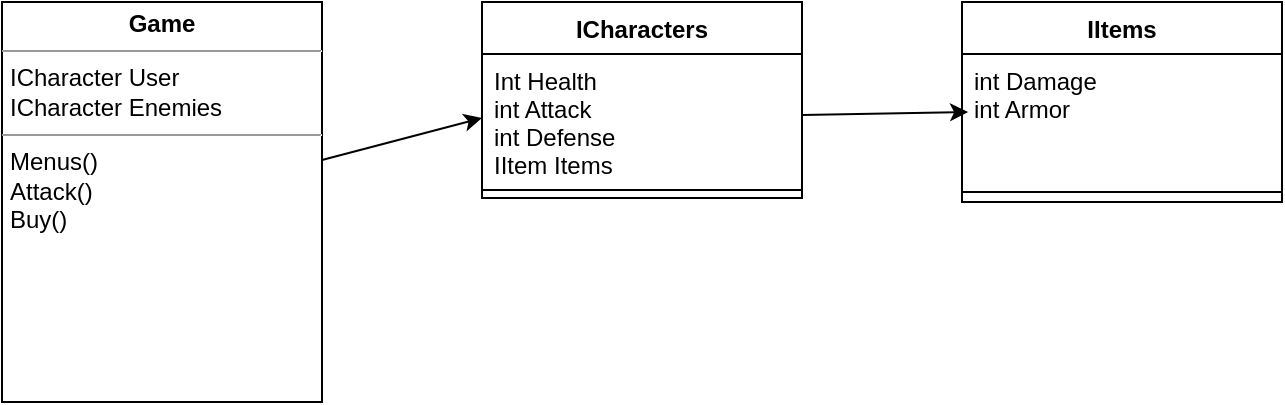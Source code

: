 <mxfile>
    <diagram id="ooF_EQQgVp0Xveans-RO" name="Page-1">
        <mxGraphModel dx="1242" dy="472" grid="1" gridSize="10" guides="1" tooltips="1" connect="1" arrows="1" fold="1" page="1" pageScale="1" pageWidth="850" pageHeight="1100" math="0" shadow="0">
            <root>
                <mxCell id="0"/>
                <mxCell id="1" parent="0"/>
                <mxCell id="3" style="edgeStyle=none;html=1;entryX=0;entryY=0.5;entryDx=0;entryDy=0;" edge="1" parent="1" source="2" target="5">
                    <mxGeometry relative="1" as="geometry">
                        <mxPoint x="460" y="230" as="targetPoint"/>
                    </mxGeometry>
                </mxCell>
                <mxCell id="2" value="&lt;p style=&quot;margin:0px;margin-top:4px;text-align:center;&quot;&gt;&lt;b&gt;Game&lt;/b&gt;&lt;/p&gt;&lt;hr size=&quot;1&quot;&gt;&lt;p style=&quot;margin:0px;margin-left:4px;&quot;&gt;ICharacter User&lt;/p&gt;&lt;p style=&quot;margin:0px;margin-left:4px;&quot;&gt;ICharacter Enemies&lt;/p&gt;&lt;hr size=&quot;1&quot;&gt;&lt;p style=&quot;margin:0px;margin-left:4px;&quot;&gt;Menus()&lt;/p&gt;&lt;p style=&quot;margin:0px;margin-left:4px;&quot;&gt;Attack()&lt;/p&gt;&lt;p style=&quot;margin:0px;margin-left:4px;&quot;&gt;Buy()&lt;/p&gt;&lt;p style=&quot;margin:0px;margin-left:4px;&quot;&gt;&lt;br&gt;&lt;/p&gt;" style="verticalAlign=top;align=left;overflow=fill;fontSize=12;fontFamily=Helvetica;html=1;" vertex="1" parent="1">
                    <mxGeometry x="40" y="40" width="160" height="200" as="geometry"/>
                </mxCell>
                <mxCell id="4" value="ICharacters" style="swimlane;fontStyle=1;align=center;verticalAlign=top;childLayout=stackLayout;horizontal=1;startSize=26;horizontalStack=0;resizeParent=1;resizeParentMax=0;resizeLast=0;collapsible=1;marginBottom=0;" vertex="1" parent="1">
                    <mxGeometry x="280" y="40" width="160" height="98" as="geometry"/>
                </mxCell>
                <mxCell id="5" value="Int Health&#10;int Attack&#10;int Defense&#10;IItem Items&#10;" style="text;strokeColor=none;fillColor=none;align=left;verticalAlign=top;spacingLeft=4;spacingRight=4;overflow=hidden;rotatable=0;points=[[0,0.5],[1,0.5]];portConstraint=eastwest;" vertex="1" parent="4">
                    <mxGeometry y="26" width="160" height="64" as="geometry"/>
                </mxCell>
                <mxCell id="6" value="" style="line;strokeWidth=1;fillColor=none;align=left;verticalAlign=middle;spacingTop=-1;spacingLeft=3;spacingRight=3;rotatable=0;labelPosition=right;points=[];portConstraint=eastwest;strokeColor=inherit;" vertex="1" parent="4">
                    <mxGeometry y="90" width="160" height="8" as="geometry"/>
                </mxCell>
                <mxCell id="8" style="edgeStyle=none;html=1;entryX=0.019;entryY=-0.192;entryDx=0;entryDy=0;entryPerimeter=0;" edge="1" parent="1" source="5">
                    <mxGeometry relative="1" as="geometry">
                        <mxPoint x="523.04" y="95.008" as="targetPoint"/>
                    </mxGeometry>
                </mxCell>
                <mxCell id="9" value="IItems" style="swimlane;fontStyle=1;align=center;verticalAlign=top;childLayout=stackLayout;horizontal=1;startSize=26;horizontalStack=0;resizeParent=1;resizeParentMax=0;resizeLast=0;collapsible=1;marginBottom=0;" vertex="1" parent="1">
                    <mxGeometry x="520" y="40" width="160" height="100" as="geometry"/>
                </mxCell>
                <mxCell id="10" value="int Damage&#10;int Armor" style="text;strokeColor=none;fillColor=none;align=left;verticalAlign=top;spacingLeft=4;spacingRight=4;overflow=hidden;rotatable=0;points=[[0,0.5],[1,0.5]];portConstraint=eastwest;" vertex="1" parent="9">
                    <mxGeometry y="26" width="160" height="64" as="geometry"/>
                </mxCell>
                <mxCell id="11" value="" style="line;strokeWidth=1;fillColor=none;align=left;verticalAlign=middle;spacingTop=-1;spacingLeft=3;spacingRight=3;rotatable=0;labelPosition=right;points=[];portConstraint=eastwest;strokeColor=inherit;" vertex="1" parent="9">
                    <mxGeometry y="90" width="160" height="10" as="geometry"/>
                </mxCell>
            </root>
        </mxGraphModel>
    </diagram>
</mxfile>